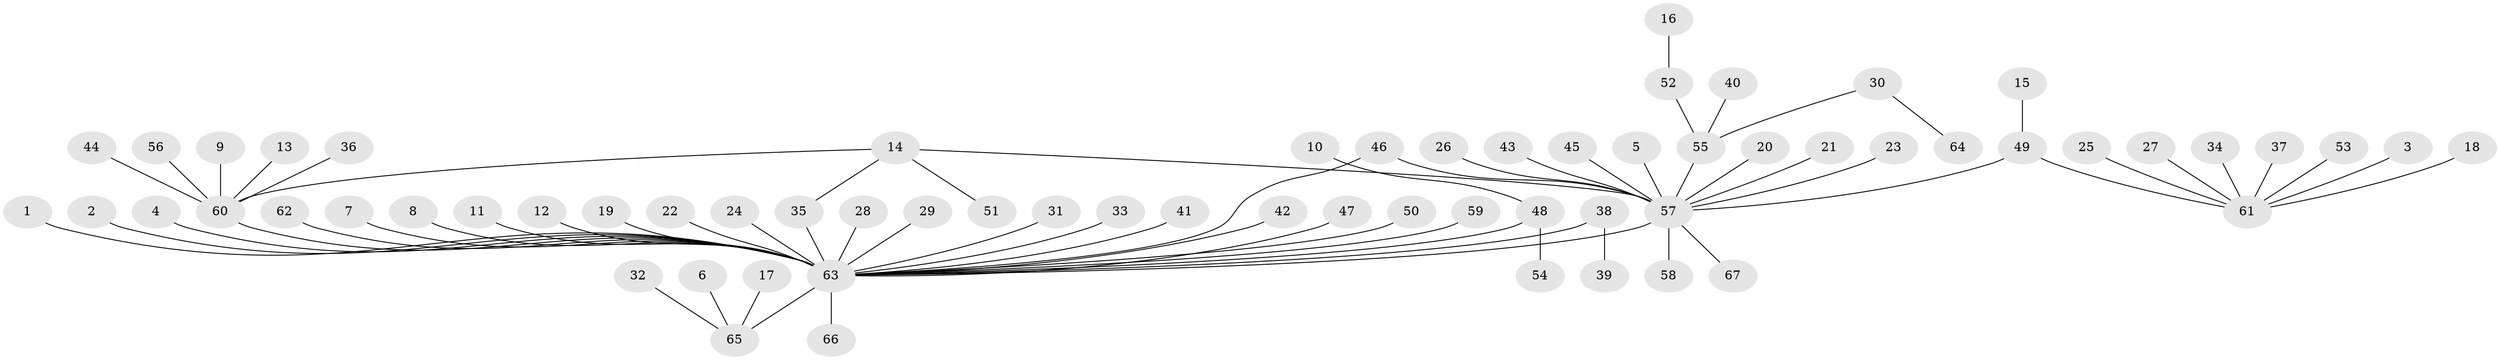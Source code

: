 // original degree distribution, {33: 0.007462686567164179, 5: 0.007462686567164179, 1: 0.6567164179104478, 4: 0.06716417910447761, 17: 0.007462686567164179, 7: 0.014925373134328358, 10: 0.007462686567164179, 8: 0.007462686567164179, 3: 0.05223880597014925, 2: 0.17164179104477612}
// Generated by graph-tools (version 1.1) at 2025/50/03/09/25 03:50:00]
// undirected, 67 vertices, 69 edges
graph export_dot {
graph [start="1"]
  node [color=gray90,style=filled];
  1;
  2;
  3;
  4;
  5;
  6;
  7;
  8;
  9;
  10;
  11;
  12;
  13;
  14;
  15;
  16;
  17;
  18;
  19;
  20;
  21;
  22;
  23;
  24;
  25;
  26;
  27;
  28;
  29;
  30;
  31;
  32;
  33;
  34;
  35;
  36;
  37;
  38;
  39;
  40;
  41;
  42;
  43;
  44;
  45;
  46;
  47;
  48;
  49;
  50;
  51;
  52;
  53;
  54;
  55;
  56;
  57;
  58;
  59;
  60;
  61;
  62;
  63;
  64;
  65;
  66;
  67;
  1 -- 63 [weight=1.0];
  2 -- 63 [weight=1.0];
  3 -- 61 [weight=1.0];
  4 -- 63 [weight=1.0];
  5 -- 57 [weight=1.0];
  6 -- 65 [weight=1.0];
  7 -- 63 [weight=1.0];
  8 -- 63 [weight=1.0];
  9 -- 60 [weight=1.0];
  10 -- 48 [weight=1.0];
  11 -- 63 [weight=1.0];
  12 -- 63 [weight=1.0];
  13 -- 60 [weight=1.0];
  14 -- 35 [weight=1.0];
  14 -- 51 [weight=1.0];
  14 -- 57 [weight=1.0];
  14 -- 60 [weight=1.0];
  15 -- 49 [weight=1.0];
  16 -- 52 [weight=1.0];
  17 -- 65 [weight=1.0];
  18 -- 61 [weight=1.0];
  19 -- 63 [weight=1.0];
  20 -- 57 [weight=1.0];
  21 -- 57 [weight=1.0];
  22 -- 63 [weight=1.0];
  23 -- 57 [weight=1.0];
  24 -- 63 [weight=1.0];
  25 -- 61 [weight=1.0];
  26 -- 57 [weight=1.0];
  27 -- 61 [weight=1.0];
  28 -- 63 [weight=1.0];
  29 -- 63 [weight=1.0];
  30 -- 55 [weight=1.0];
  30 -- 64 [weight=1.0];
  31 -- 63 [weight=1.0];
  32 -- 65 [weight=1.0];
  33 -- 63 [weight=1.0];
  34 -- 61 [weight=1.0];
  35 -- 63 [weight=1.0];
  36 -- 60 [weight=1.0];
  37 -- 61 [weight=1.0];
  38 -- 39 [weight=1.0];
  38 -- 63 [weight=1.0];
  40 -- 55 [weight=1.0];
  41 -- 63 [weight=1.0];
  42 -- 63 [weight=1.0];
  43 -- 57 [weight=1.0];
  44 -- 60 [weight=1.0];
  45 -- 57 [weight=1.0];
  46 -- 57 [weight=1.0];
  46 -- 63 [weight=1.0];
  47 -- 63 [weight=1.0];
  48 -- 54 [weight=1.0];
  48 -- 63 [weight=1.0];
  49 -- 57 [weight=1.0];
  49 -- 61 [weight=1.0];
  50 -- 63 [weight=1.0];
  52 -- 55 [weight=1.0];
  53 -- 61 [weight=1.0];
  55 -- 57 [weight=1.0];
  56 -- 60 [weight=1.0];
  57 -- 58 [weight=1.0];
  57 -- 63 [weight=1.0];
  57 -- 67 [weight=1.0];
  59 -- 63 [weight=1.0];
  60 -- 63 [weight=1.0];
  62 -- 63 [weight=1.0];
  63 -- 65 [weight=1.0];
  63 -- 66 [weight=1.0];
}
